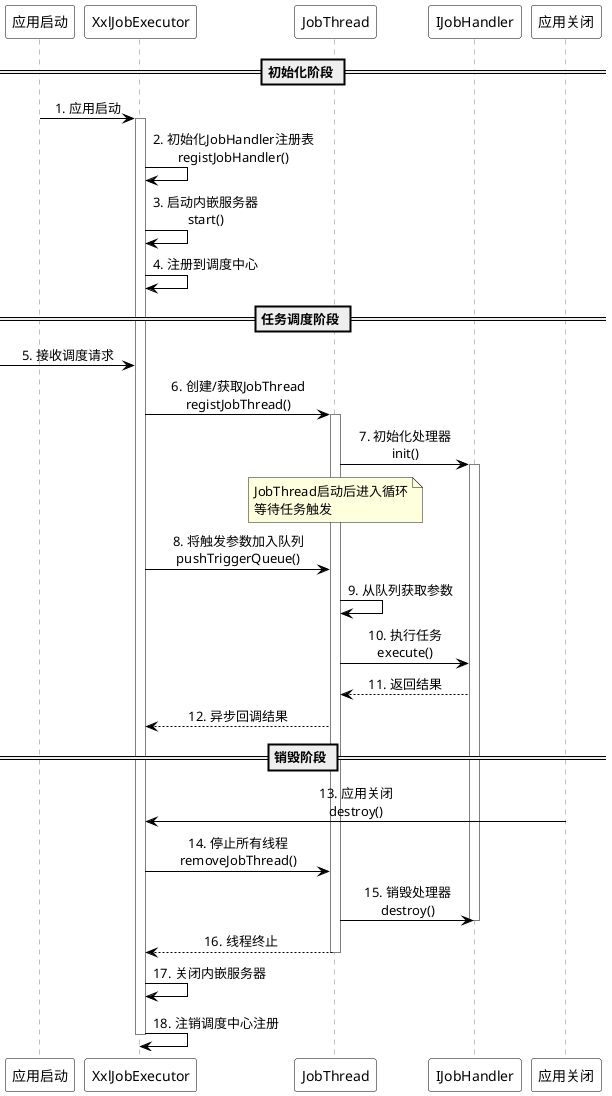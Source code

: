 @startuml xxl_job_component_lifecycle

' 自定义样式
skinparam sequenceMessageAlign center
skinparam sequence {
  ArrowColor Black
  LifeLineBackgroundColor White
  LifeLineBorderColor Gray
  ParticipantBackgroundColor White
  ParticipantBorderColor Black
}

' 参与者
participant "应用启动" as App
participant "XxlJobExecutor" as Executor
participant "JobThread" as JobThread
participant "IJobHandler" as Handler
participant "应用关闭" as AppStop

' 生命周期流程
== 初始化阶段 ==
App -> Executor : 1. 应用启动
activate Executor

Executor -> Executor : 2. 初始化JobHandler注册表\nregistJobHandler()
Executor -> Executor : 3. 启动内嵌服务器\nstart()
Executor -> Executor : 4. 注册到调度中心

== 任务调度阶段 ==
[-> Executor : 5. 接收调度请求

Executor -> JobThread : 6. 创建/获取JobThread\nregistJobThread()
activate JobThread

JobThread -> Handler : 7. 初始化处理器\ninit()
activate Handler

note over JobThread: JobThread启动后进入循环\n等待任务触发

Executor -> JobThread : 8. 将触发参数加入队列\npushTriggerQueue()

JobThread -> JobThread : 9. 从队列获取参数
JobThread -> Handler : 10. 执行任务\nexecute()

Handler --> JobThread : 11. 返回结果
JobThread --> Executor : 12. 异步回调结果

== 销毁阶段 ==
AppStop -> Executor : 13. 应用关闭\ndestroy()

Executor -> JobThread : 14. 停止所有线程\nremoveJobThread()
JobThread -> Handler : 15. 销毁处理器\ndestroy()
deactivate Handler

JobThread --> Executor : 16. 线程终止
deactivate JobThread

Executor -> Executor : 17. 关闭内嵌服务器
Executor -> Executor : 18. 注销调度中心注册
deactivate Executor

@enduml 